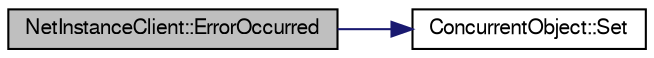 digraph G
{
  edge [fontname="FreeSans",fontsize="10",labelfontname="FreeSans",labelfontsize="10"];
  node [fontname="FreeSans",fontsize="10",shape=record];
  rankdir=LR;
  Node1 [label="NetInstanceClient::ErrorOccurred",height=0.2,width=0.4,color="black", fillcolor="grey75", style="filled" fontcolor="black"];
  Node1 -> Node2 [color="midnightblue",fontsize="10",style="solid",fontname="FreeSans"];
  Node2 [label="ConcurrentObject::Set",height=0.2,width=0.4,color="black", fillcolor="white", style="filled",URL="$class_concurrent_object.html#a4f1186583a52ef522d3820b4a755fa82"];
}
